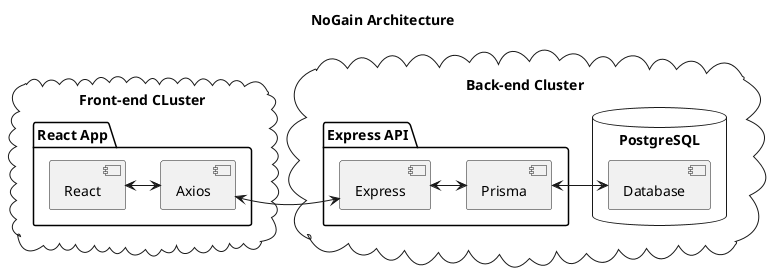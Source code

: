 @startuml
title NoGain Architecture
' left to right direction
cloud "Front-end CLuster"{
  package "React App" {
    ' [Front-end]
    component "React"
    ' component "TypeScript"
    component "Axios"
  }
}

cloud "Back-end Cluster"{

  database "PostgreSQL" {
    [Database]
  }
  package "Express API" {
    ' [Back-end API]
    component "Express"
    component "Prisma"
  }

}

[React] <-> [Axios]
[Axios] <-> [Express]
[Express] <-> [Prisma]
[Prisma] <-> [Database]

@enduml















